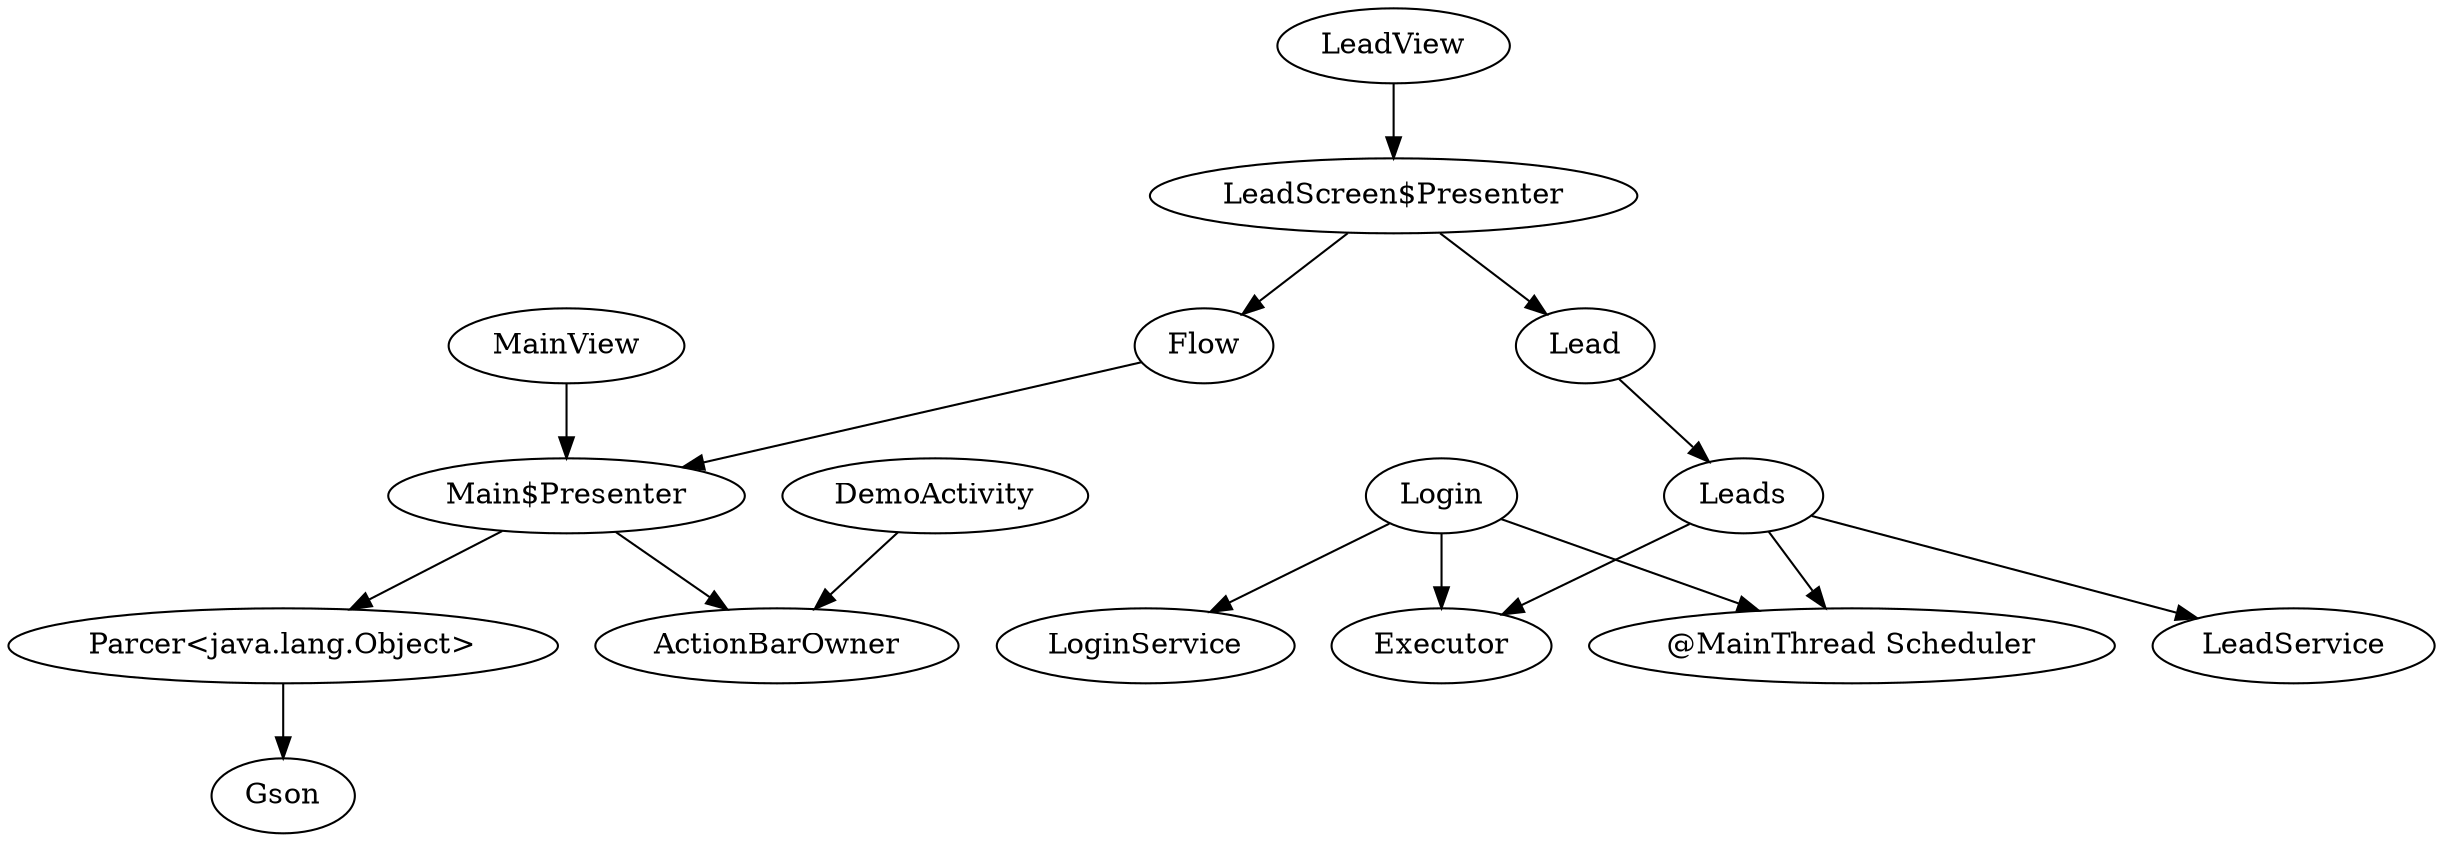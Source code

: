 digraph G1 {
  concentrate = true;
  DemoActivity -> ActionBarOwner;
  n2 [label="Main$Presenter"];
  Flow -> n2;
  Lead -> Leads;
  n3 [label="LeadScreen$Presenter"];
  n3 -> Lead;
  n3 -> Flow;
  LeadView -> n3;
  n4 [label="@MainThread Scheduler"];
  Leads -> n4;
  Leads -> LeadService;
  Leads -> Executor;
  Login -> LoginService;
  Login -> n4;
  Login -> Executor;
  n2 -> ActionBarOwner;
  n5 [label="Parcer<java.lang.Object>"];
  n2 -> n5;
  MainView -> n2;
  n5 -> Gson;
}
